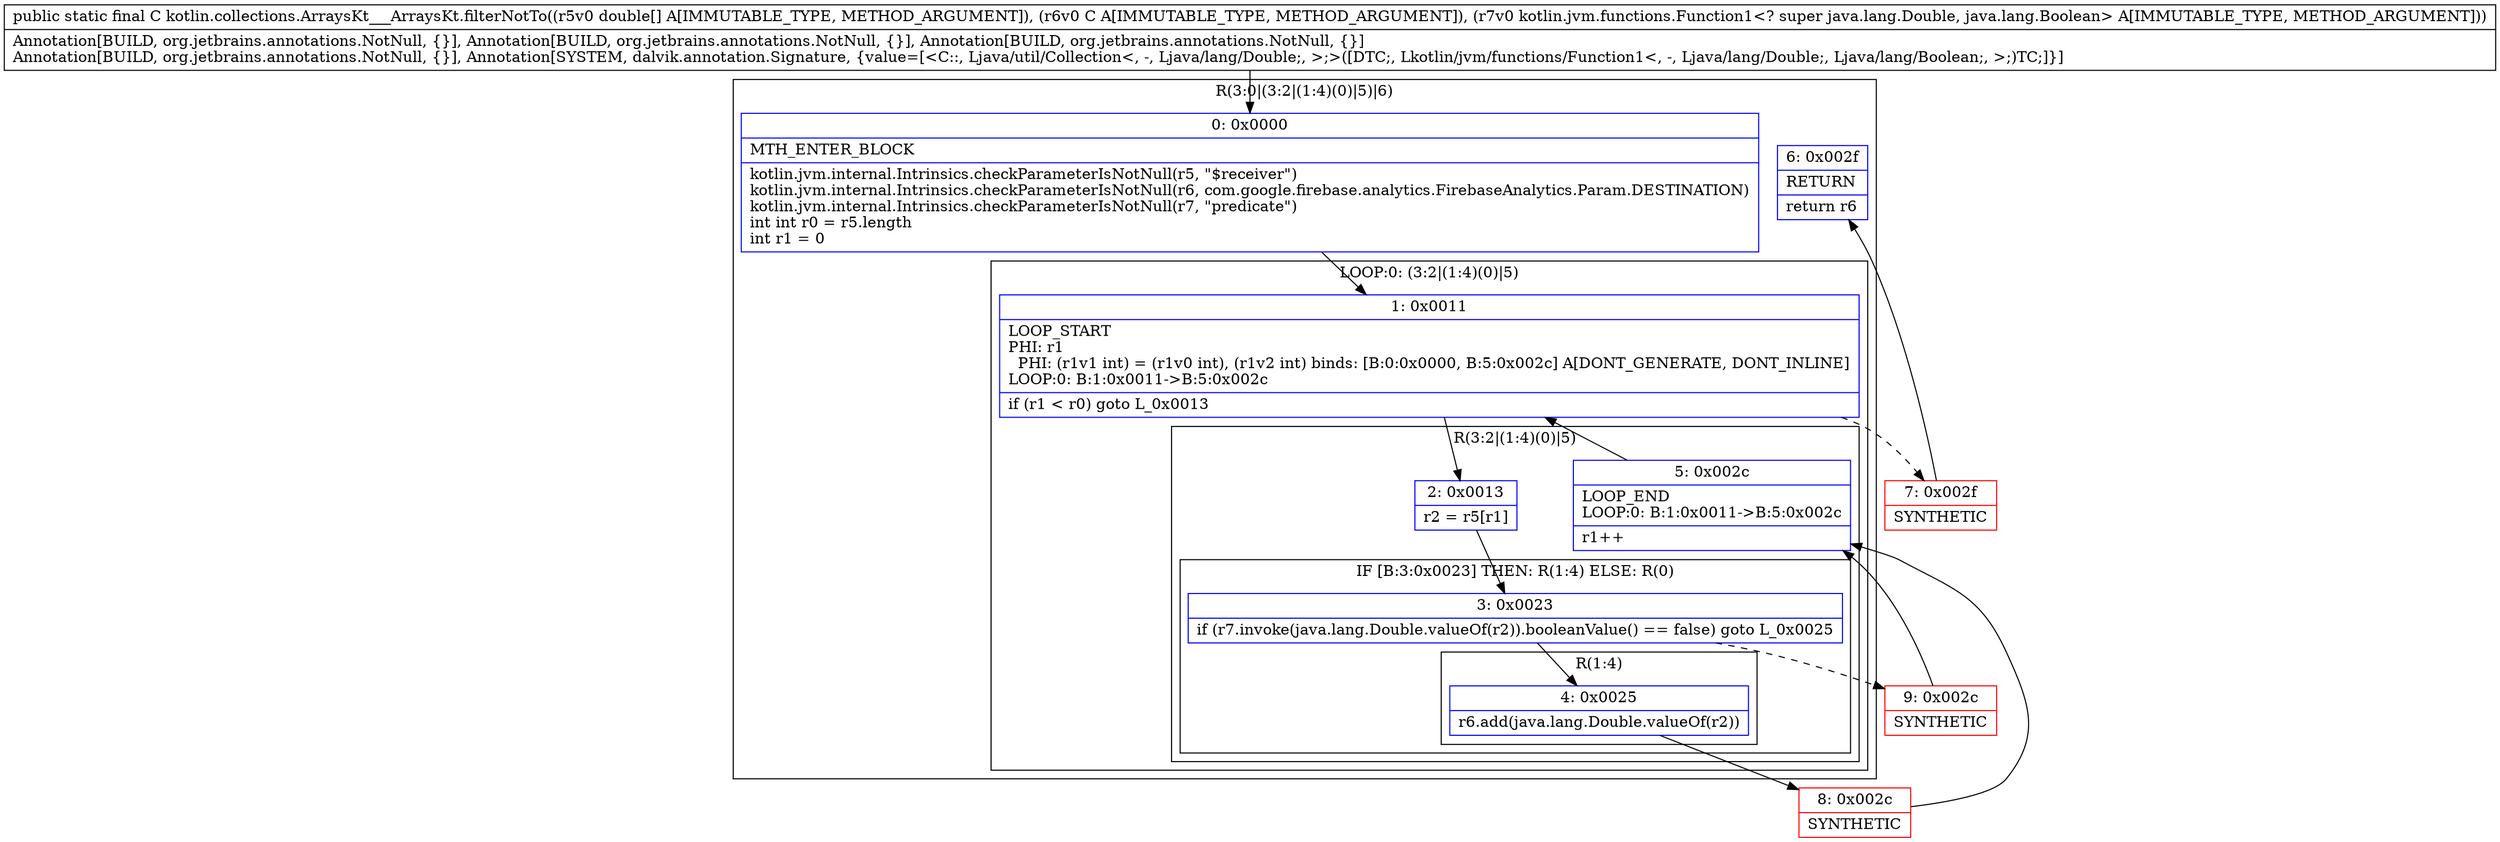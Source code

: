 digraph "CFG forkotlin.collections.ArraysKt___ArraysKt.filterNotTo([DLjava\/util\/Collection;Lkotlin\/jvm\/functions\/Function1;)Ljava\/util\/Collection;" {
subgraph cluster_Region_1769744060 {
label = "R(3:0|(3:2|(1:4)(0)|5)|6)";
node [shape=record,color=blue];
Node_0 [shape=record,label="{0\:\ 0x0000|MTH_ENTER_BLOCK\l|kotlin.jvm.internal.Intrinsics.checkParameterIsNotNull(r5, \"$receiver\")\lkotlin.jvm.internal.Intrinsics.checkParameterIsNotNull(r6, com.google.firebase.analytics.FirebaseAnalytics.Param.DESTINATION)\lkotlin.jvm.internal.Intrinsics.checkParameterIsNotNull(r7, \"predicate\")\lint int r0 = r5.length\lint r1 = 0\l}"];
subgraph cluster_LoopRegion_1415311859 {
label = "LOOP:0: (3:2|(1:4)(0)|5)";
node [shape=record,color=blue];
Node_1 [shape=record,label="{1\:\ 0x0011|LOOP_START\lPHI: r1 \l  PHI: (r1v1 int) = (r1v0 int), (r1v2 int) binds: [B:0:0x0000, B:5:0x002c] A[DONT_GENERATE, DONT_INLINE]\lLOOP:0: B:1:0x0011\-\>B:5:0x002c\l|if (r1 \< r0) goto L_0x0013\l}"];
subgraph cluster_Region_1713830855 {
label = "R(3:2|(1:4)(0)|5)";
node [shape=record,color=blue];
Node_2 [shape=record,label="{2\:\ 0x0013|r2 = r5[r1]\l}"];
subgraph cluster_IfRegion_1551416573 {
label = "IF [B:3:0x0023] THEN: R(1:4) ELSE: R(0)";
node [shape=record,color=blue];
Node_3 [shape=record,label="{3\:\ 0x0023|if (r7.invoke(java.lang.Double.valueOf(r2)).booleanValue() == false) goto L_0x0025\l}"];
subgraph cluster_Region_1840381397 {
label = "R(1:4)";
node [shape=record,color=blue];
Node_4 [shape=record,label="{4\:\ 0x0025|r6.add(java.lang.Double.valueOf(r2))\l}"];
}
subgraph cluster_Region_1977919619 {
label = "R(0)";
node [shape=record,color=blue];
}
}
Node_5 [shape=record,label="{5\:\ 0x002c|LOOP_END\lLOOP:0: B:1:0x0011\-\>B:5:0x002c\l|r1++\l}"];
}
}
Node_6 [shape=record,label="{6\:\ 0x002f|RETURN\l|return r6\l}"];
}
Node_7 [shape=record,color=red,label="{7\:\ 0x002f|SYNTHETIC\l}"];
Node_8 [shape=record,color=red,label="{8\:\ 0x002c|SYNTHETIC\l}"];
Node_9 [shape=record,color=red,label="{9\:\ 0x002c|SYNTHETIC\l}"];
MethodNode[shape=record,label="{public static final C kotlin.collections.ArraysKt___ArraysKt.filterNotTo((r5v0 double[] A[IMMUTABLE_TYPE, METHOD_ARGUMENT]), (r6v0 C A[IMMUTABLE_TYPE, METHOD_ARGUMENT]), (r7v0 kotlin.jvm.functions.Function1\<? super java.lang.Double, java.lang.Boolean\> A[IMMUTABLE_TYPE, METHOD_ARGUMENT]))  | Annotation[BUILD, org.jetbrains.annotations.NotNull, \{\}], Annotation[BUILD, org.jetbrains.annotations.NotNull, \{\}], Annotation[BUILD, org.jetbrains.annotations.NotNull, \{\}]\lAnnotation[BUILD, org.jetbrains.annotations.NotNull, \{\}], Annotation[SYSTEM, dalvik.annotation.Signature, \{value=[\<C::, Ljava\/util\/Collection\<, \-, Ljava\/lang\/Double;, \>;\>([DTC;, Lkotlin\/jvm\/functions\/Function1\<, \-, Ljava\/lang\/Double;, Ljava\/lang\/Boolean;, \>;)TC;]\}]\l}"];
MethodNode -> Node_0;
Node_0 -> Node_1;
Node_1 -> Node_2;
Node_1 -> Node_7[style=dashed];
Node_2 -> Node_3;
Node_3 -> Node_4;
Node_3 -> Node_9[style=dashed];
Node_4 -> Node_8;
Node_5 -> Node_1;
Node_7 -> Node_6;
Node_8 -> Node_5;
Node_9 -> Node_5;
}

